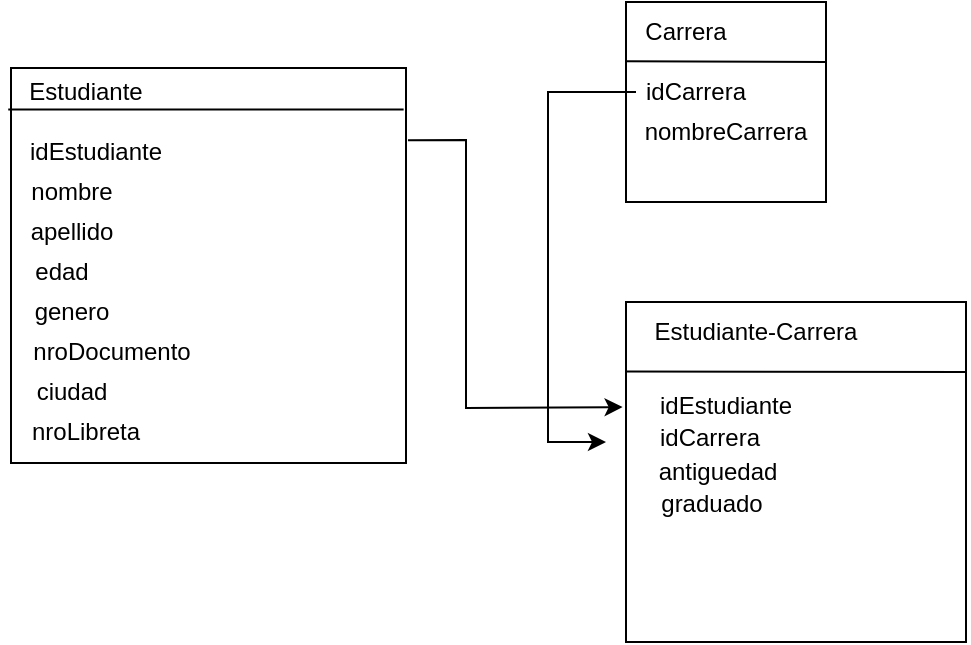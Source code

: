<mxfile version="21.6.3" type="device">
  <diagram name="Página-1" id="2dU7jyt3rvkQe2n9o3C-">
    <mxGraphModel dx="682" dy="406" grid="1" gridSize="10" guides="1" tooltips="1" connect="1" arrows="1" fold="1" page="1" pageScale="1" pageWidth="827" pageHeight="1169" math="0" shadow="0">
      <root>
        <mxCell id="0" />
        <mxCell id="1" parent="0" />
        <mxCell id="bz1fZlVNv711vby1nkzO-1" value="" style="whiteSpace=wrap;html=1;aspect=fixed;" vertex="1" parent="1">
          <mxGeometry x="262.5" y="223" width="197.5" height="197.5" as="geometry" />
        </mxCell>
        <mxCell id="bz1fZlVNv711vby1nkzO-2" value="Estudiante" style="text;html=1;strokeColor=none;fillColor=none;align=center;verticalAlign=middle;whiteSpace=wrap;rounded=0;" vertex="1" parent="1">
          <mxGeometry x="270" y="220" width="60" height="30" as="geometry" />
        </mxCell>
        <mxCell id="bz1fZlVNv711vby1nkzO-3" value="nombre" style="text;html=1;strokeColor=none;fillColor=none;align=center;verticalAlign=middle;whiteSpace=wrap;rounded=0;" vertex="1" parent="1">
          <mxGeometry x="262.5" y="270" width="60" height="30" as="geometry" />
        </mxCell>
        <mxCell id="bz1fZlVNv711vby1nkzO-6" value="edad" style="text;html=1;strokeColor=none;fillColor=none;align=center;verticalAlign=middle;whiteSpace=wrap;rounded=0;" vertex="1" parent="1">
          <mxGeometry x="257.5" y="310" width="60" height="30" as="geometry" />
        </mxCell>
        <mxCell id="bz1fZlVNv711vby1nkzO-7" value="genero" style="text;html=1;strokeColor=none;fillColor=none;align=center;verticalAlign=middle;whiteSpace=wrap;rounded=0;" vertex="1" parent="1">
          <mxGeometry x="262.5" y="330" width="60" height="30" as="geometry" />
        </mxCell>
        <mxCell id="bz1fZlVNv711vby1nkzO-8" value="nroDocumento" style="text;html=1;strokeColor=none;fillColor=none;align=center;verticalAlign=middle;whiteSpace=wrap;rounded=0;" vertex="1" parent="1">
          <mxGeometry x="282.5" y="350" width="60" height="30" as="geometry" />
        </mxCell>
        <mxCell id="bz1fZlVNv711vby1nkzO-9" value="ciudad" style="text;html=1;strokeColor=none;fillColor=none;align=center;verticalAlign=middle;whiteSpace=wrap;rounded=0;" vertex="1" parent="1">
          <mxGeometry x="262.5" y="370" width="60" height="30" as="geometry" />
        </mxCell>
        <mxCell id="bz1fZlVNv711vby1nkzO-10" value="nroLibreta" style="text;html=1;strokeColor=none;fillColor=none;align=center;verticalAlign=middle;whiteSpace=wrap;rounded=0;" vertex="1" parent="1">
          <mxGeometry x="270" y="390" width="60" height="30" as="geometry" />
        </mxCell>
        <mxCell id="bz1fZlVNv711vby1nkzO-14" value="apellido" style="text;html=1;strokeColor=none;fillColor=none;align=center;verticalAlign=middle;whiteSpace=wrap;rounded=0;" vertex="1" parent="1">
          <mxGeometry x="262.5" y="290" width="60" height="30" as="geometry" />
        </mxCell>
        <mxCell id="bz1fZlVNv711vby1nkzO-16" value="" style="endArrow=none;html=1;rounded=0;exitX=-0.007;exitY=0.105;exitDx=0;exitDy=0;exitPerimeter=0;entryX=0.994;entryY=0.105;entryDx=0;entryDy=0;entryPerimeter=0;" edge="1" parent="1" source="bz1fZlVNv711vby1nkzO-1" target="bz1fZlVNv711vby1nkzO-1">
          <mxGeometry width="50" height="50" relative="1" as="geometry">
            <mxPoint x="390" y="380" as="sourcePoint" />
            <mxPoint x="440" y="330" as="targetPoint" />
          </mxGeometry>
        </mxCell>
        <mxCell id="bz1fZlVNv711vby1nkzO-17" value="idEstudiante" style="text;html=1;strokeColor=none;fillColor=none;align=center;verticalAlign=middle;whiteSpace=wrap;rounded=0;" vertex="1" parent="1">
          <mxGeometry x="275" y="250" width="60" height="30" as="geometry" />
        </mxCell>
        <mxCell id="bz1fZlVNv711vby1nkzO-18" value="" style="whiteSpace=wrap;html=1;aspect=fixed;" vertex="1" parent="1">
          <mxGeometry x="570" y="190" width="100" height="100" as="geometry" />
        </mxCell>
        <mxCell id="bz1fZlVNv711vby1nkzO-19" value="Carrera" style="text;html=1;strokeColor=none;fillColor=none;align=center;verticalAlign=middle;whiteSpace=wrap;rounded=0;" vertex="1" parent="1">
          <mxGeometry x="570" y="190" width="60" height="30" as="geometry" />
        </mxCell>
        <mxCell id="bz1fZlVNv711vby1nkzO-20" value="" style="endArrow=none;html=1;rounded=0;exitX=-0.007;exitY=0.105;exitDx=0;exitDy=0;exitPerimeter=0;" edge="1" parent="1">
          <mxGeometry width="50" height="50" relative="1" as="geometry">
            <mxPoint x="570" y="219.6" as="sourcePoint" />
            <mxPoint x="670" y="220" as="targetPoint" />
          </mxGeometry>
        </mxCell>
        <mxCell id="bz1fZlVNv711vby1nkzO-36" style="edgeStyle=orthogonalEdgeStyle;rounded=0;orthogonalLoop=1;jettySize=auto;html=1;exitX=0;exitY=0.5;exitDx=0;exitDy=0;" edge="1" parent="1" source="bz1fZlVNv711vby1nkzO-22">
          <mxGeometry relative="1" as="geometry">
            <mxPoint x="560" y="410" as="targetPoint" />
            <Array as="points">
              <mxPoint x="531" y="235" />
              <mxPoint x="531" y="410" />
              <mxPoint x="560" y="410" />
            </Array>
          </mxGeometry>
        </mxCell>
        <mxCell id="bz1fZlVNv711vby1nkzO-22" value="idCarrera" style="text;html=1;strokeColor=none;fillColor=none;align=center;verticalAlign=middle;whiteSpace=wrap;rounded=0;" vertex="1" parent="1">
          <mxGeometry x="575" y="220" width="60" height="30" as="geometry" />
        </mxCell>
        <mxCell id="bz1fZlVNv711vby1nkzO-23" value="nombreCarrera" style="text;html=1;strokeColor=none;fillColor=none;align=center;verticalAlign=middle;whiteSpace=wrap;rounded=0;" vertex="1" parent="1">
          <mxGeometry x="590" y="240" width="60" height="30" as="geometry" />
        </mxCell>
        <mxCell id="bz1fZlVNv711vby1nkzO-25" value="" style="whiteSpace=wrap;html=1;aspect=fixed;" vertex="1" parent="1">
          <mxGeometry x="570" y="340" width="170" height="170" as="geometry" />
        </mxCell>
        <mxCell id="bz1fZlVNv711vby1nkzO-26" value="Estudiante-Carrera" style="text;html=1;strokeColor=none;fillColor=none;align=center;verticalAlign=middle;whiteSpace=wrap;rounded=0;" vertex="1" parent="1">
          <mxGeometry x="570" y="340" width="130" height="30" as="geometry" />
        </mxCell>
        <mxCell id="bz1fZlVNv711vby1nkzO-27" value="" style="endArrow=none;html=1;rounded=0;exitX=-0.007;exitY=0.105;exitDx=0;exitDy=0;exitPerimeter=0;" edge="1" parent="1">
          <mxGeometry width="50" height="50" relative="1" as="geometry">
            <mxPoint x="570" y="374.71" as="sourcePoint" />
            <mxPoint x="740" y="375" as="targetPoint" />
          </mxGeometry>
        </mxCell>
        <mxCell id="bz1fZlVNv711vby1nkzO-28" value="idEstudiante" style="text;html=1;strokeColor=none;fillColor=none;align=center;verticalAlign=middle;whiteSpace=wrap;rounded=0;" vertex="1" parent="1">
          <mxGeometry x="590" y="377" width="60" height="30" as="geometry" />
        </mxCell>
        <mxCell id="bz1fZlVNv711vby1nkzO-29" value="idCarrera" style="text;html=1;strokeColor=none;fillColor=none;align=center;verticalAlign=middle;whiteSpace=wrap;rounded=0;" vertex="1" parent="1">
          <mxGeometry x="582" y="393" width="60" height="30" as="geometry" />
        </mxCell>
        <mxCell id="bz1fZlVNv711vby1nkzO-32" value="antiguedad" style="text;html=1;strokeColor=none;fillColor=none;align=center;verticalAlign=middle;whiteSpace=wrap;rounded=0;" vertex="1" parent="1">
          <mxGeometry x="586" y="410" width="60" height="30" as="geometry" />
        </mxCell>
        <mxCell id="bz1fZlVNv711vby1nkzO-33" value="graduado" style="text;html=1;strokeColor=none;fillColor=none;align=center;verticalAlign=middle;whiteSpace=wrap;rounded=0;" vertex="1" parent="1">
          <mxGeometry x="583" y="426" width="60" height="30" as="geometry" />
        </mxCell>
        <mxCell id="bz1fZlVNv711vby1nkzO-35" value="" style="endArrow=classic;html=1;rounded=0;exitX=1.005;exitY=0.183;exitDx=0;exitDy=0;exitPerimeter=0;entryX=-0.01;entryY=0.309;entryDx=0;entryDy=0;entryPerimeter=0;" edge="1" parent="1" source="bz1fZlVNv711vby1nkzO-1" target="bz1fZlVNv711vby1nkzO-25">
          <mxGeometry width="50" height="50" relative="1" as="geometry">
            <mxPoint x="550" y="400" as="sourcePoint" />
            <mxPoint x="600" y="350" as="targetPoint" />
            <Array as="points">
              <mxPoint x="490" y="259" />
              <mxPoint x="490" y="393" />
            </Array>
          </mxGeometry>
        </mxCell>
      </root>
    </mxGraphModel>
  </diagram>
</mxfile>
